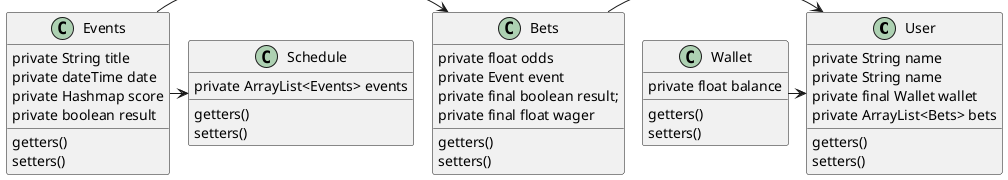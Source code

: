 @startuml
'https://plantuml.com/class-diagram
!pragma layout smetana

class User {

private String name
private String name
private final Wallet wallet
private ArrayList<Bets> bets

getters()
setters()
}

class Bets{

private float odds
private Event event
private final boolean result;
private final float wager

getters()
setters()
}

class Events{

private String title
private dateTime date
private Hashmap score
private boolean result

getters()
setters()

}

class Schedule{

private ArrayList<Events> events

getters()
setters()
}

class Wallet{

private float balance

getters()
setters()
}

Events -> Schedule
Events -> Bets
Bets -> User
Wallet -> User


@enduml